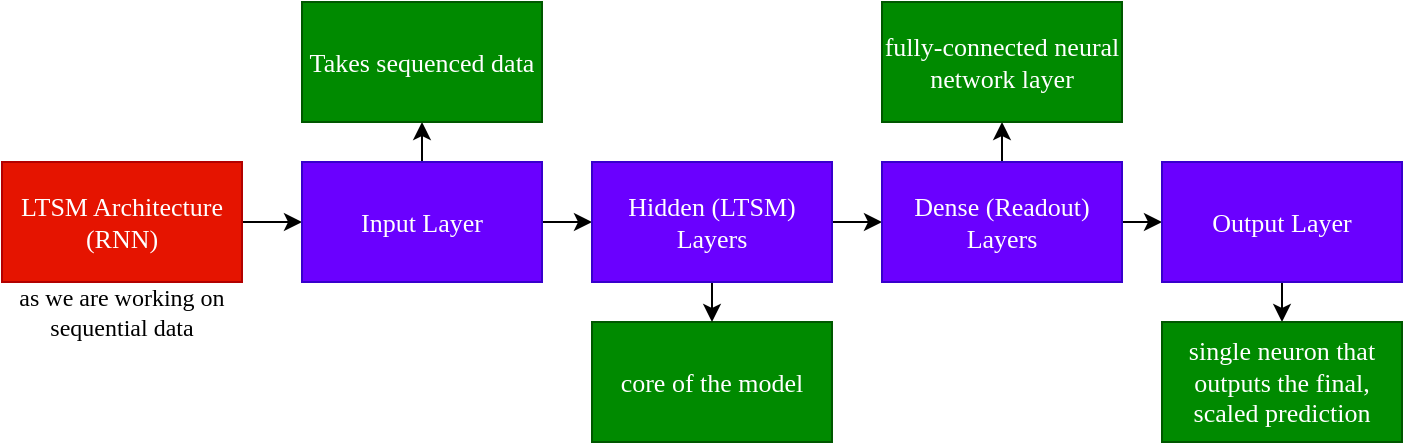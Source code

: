 <mxfile>
    <diagram id="HB3nAuNWF9Tw2GnMz6k6" name="Page-1">
        <mxGraphModel dx="787" dy="391" grid="1" gridSize="10" guides="1" tooltips="1" connect="1" arrows="1" fold="1" page="1" pageScale="1" pageWidth="850" pageHeight="1100" math="0" shadow="0">
            <root>
                <mxCell id="0"/>
                <mxCell id="1" parent="0"/>
                <mxCell id="17" style="edgeStyle=none;html=1;entryX=0;entryY=0.5;entryDx=0;entryDy=0;fontSize=13;" edge="1" parent="1" source="5" target="9">
                    <mxGeometry relative="1" as="geometry"/>
                </mxCell>
                <mxCell id="5" value="LTSM Architecture (RNN)" style="whiteSpace=wrap;html=1;fontFamily=IBM Plex Sans;fillColor=#e51400;fontColor=#ffffff;strokeColor=#B20000;fontSize=13;" vertex="1" parent="1">
                    <mxGeometry x="70" y="130" width="120" height="60" as="geometry"/>
                </mxCell>
                <mxCell id="6" value="core of the model" style="whiteSpace=wrap;html=1;fontFamily=IBM Plex Sans;fillColor=#008a00;fontColor=#ffffff;strokeColor=#005700;fontSize=13;" vertex="1" parent="1">
                    <mxGeometry x="365" y="210" width="120" height="60" as="geometry"/>
                </mxCell>
                <mxCell id="19" value="" style="edgeStyle=none;html=1;fontSize=13;" edge="1" parent="1" source="9" target="18">
                    <mxGeometry relative="1" as="geometry"/>
                </mxCell>
                <mxCell id="21" value="" style="edgeStyle=none;html=1;fontSize=13;" edge="1" parent="1" source="9">
                    <mxGeometry relative="1" as="geometry">
                        <mxPoint x="365" y="160" as="targetPoint"/>
                    </mxGeometry>
                </mxCell>
                <mxCell id="9" value="Input Layer" style="whiteSpace=wrap;html=1;fontFamily=IBM Plex Sans;fillColor=#6a00ff;fontColor=#ffffff;strokeColor=#3700CC;fontSize=13;" vertex="1" parent="1">
                    <mxGeometry x="220" y="130" width="120" height="60" as="geometry"/>
                </mxCell>
                <mxCell id="18" value="Takes sequenced data" style="whiteSpace=wrap;html=1;fontFamily=IBM Plex Sans;fillColor=#008a00;fontColor=#ffffff;strokeColor=#005700;fontSize=13;" vertex="1" parent="1">
                    <mxGeometry x="220" y="50" width="120" height="60" as="geometry"/>
                </mxCell>
                <mxCell id="23" value="" style="edgeStyle=none;html=1;fontSize=13;" edge="1" parent="1" target="22">
                    <mxGeometry relative="1" as="geometry">
                        <mxPoint x="485" y="160" as="sourcePoint"/>
                    </mxGeometry>
                </mxCell>
                <mxCell id="27" style="edgeStyle=none;html=1;entryX=0.5;entryY=0;entryDx=0;entryDy=0;fontSize=13;" edge="1" parent="1" target="6">
                    <mxGeometry relative="1" as="geometry">
                        <mxPoint x="425" y="190" as="sourcePoint"/>
                    </mxGeometry>
                </mxCell>
                <mxCell id="25" value="" style="edgeStyle=none;html=1;fontSize=13;" edge="1" parent="1" source="22" target="24">
                    <mxGeometry relative="1" as="geometry"/>
                </mxCell>
                <mxCell id="29" value="" style="edgeStyle=none;html=1;fontSize=13;" edge="1" parent="1" source="22" target="28">
                    <mxGeometry relative="1" as="geometry"/>
                </mxCell>
                <mxCell id="22" value="Dense (Readout) Layers" style="whiteSpace=wrap;html=1;fontFamily=IBM Plex Sans;fillColor=#6a00ff;fontColor=#ffffff;strokeColor=#3700CC;fontSize=13;" vertex="1" parent="1">
                    <mxGeometry x="510" y="130" width="120" height="60" as="geometry"/>
                </mxCell>
                <mxCell id="31" value="" style="edgeStyle=none;html=1;fontSize=13;" edge="1" parent="1" source="24" target="30">
                    <mxGeometry relative="1" as="geometry"/>
                </mxCell>
                <mxCell id="24" value="Output Layer" style="whiteSpace=wrap;html=1;fontFamily=IBM Plex Sans;fillColor=#6a00ff;fontColor=#ffffff;strokeColor=#3700CC;fontSize=13;" vertex="1" parent="1">
                    <mxGeometry x="650" y="130" width="120" height="60" as="geometry"/>
                </mxCell>
                <mxCell id="28" value="fully-connected neural network layer" style="whiteSpace=wrap;html=1;fontFamily=IBM Plex Sans;fillColor=#008a00;fontColor=#ffffff;strokeColor=#005700;fontSize=13;" vertex="1" parent="1">
                    <mxGeometry x="510" y="50" width="120" height="60" as="geometry"/>
                </mxCell>
                <mxCell id="30" value="single neuron that outputs the final, scaled prediction" style="whiteSpace=wrap;html=1;fontFamily=IBM Plex Sans;fillColor=#008a00;fontColor=#ffffff;strokeColor=#005700;fontSize=13;" vertex="1" parent="1">
                    <mxGeometry x="650" y="210" width="120" height="60" as="geometry"/>
                </mxCell>
                <mxCell id="32" value="Hidden (LTSM)&lt;br&gt;Layers" style="whiteSpace=wrap;html=1;fontFamily=IBM Plex Sans;fillColor=#6a00ff;fontColor=#ffffff;strokeColor=#3700CC;fontSize=13;" vertex="1" parent="1">
                    <mxGeometry x="365" y="130" width="120" height="60" as="geometry"/>
                </mxCell>
                <mxCell id="91" value="as we are working on sequential data" style="text;strokeColor=none;align=center;fillColor=none;html=1;verticalAlign=middle;whiteSpace=wrap;rounded=0;fontFamily=IBM Plex Sans;" vertex="1" parent="1">
                    <mxGeometry x="70" y="190" width="120" height="30" as="geometry"/>
                </mxCell>
            </root>
        </mxGraphModel>
    </diagram>
</mxfile>